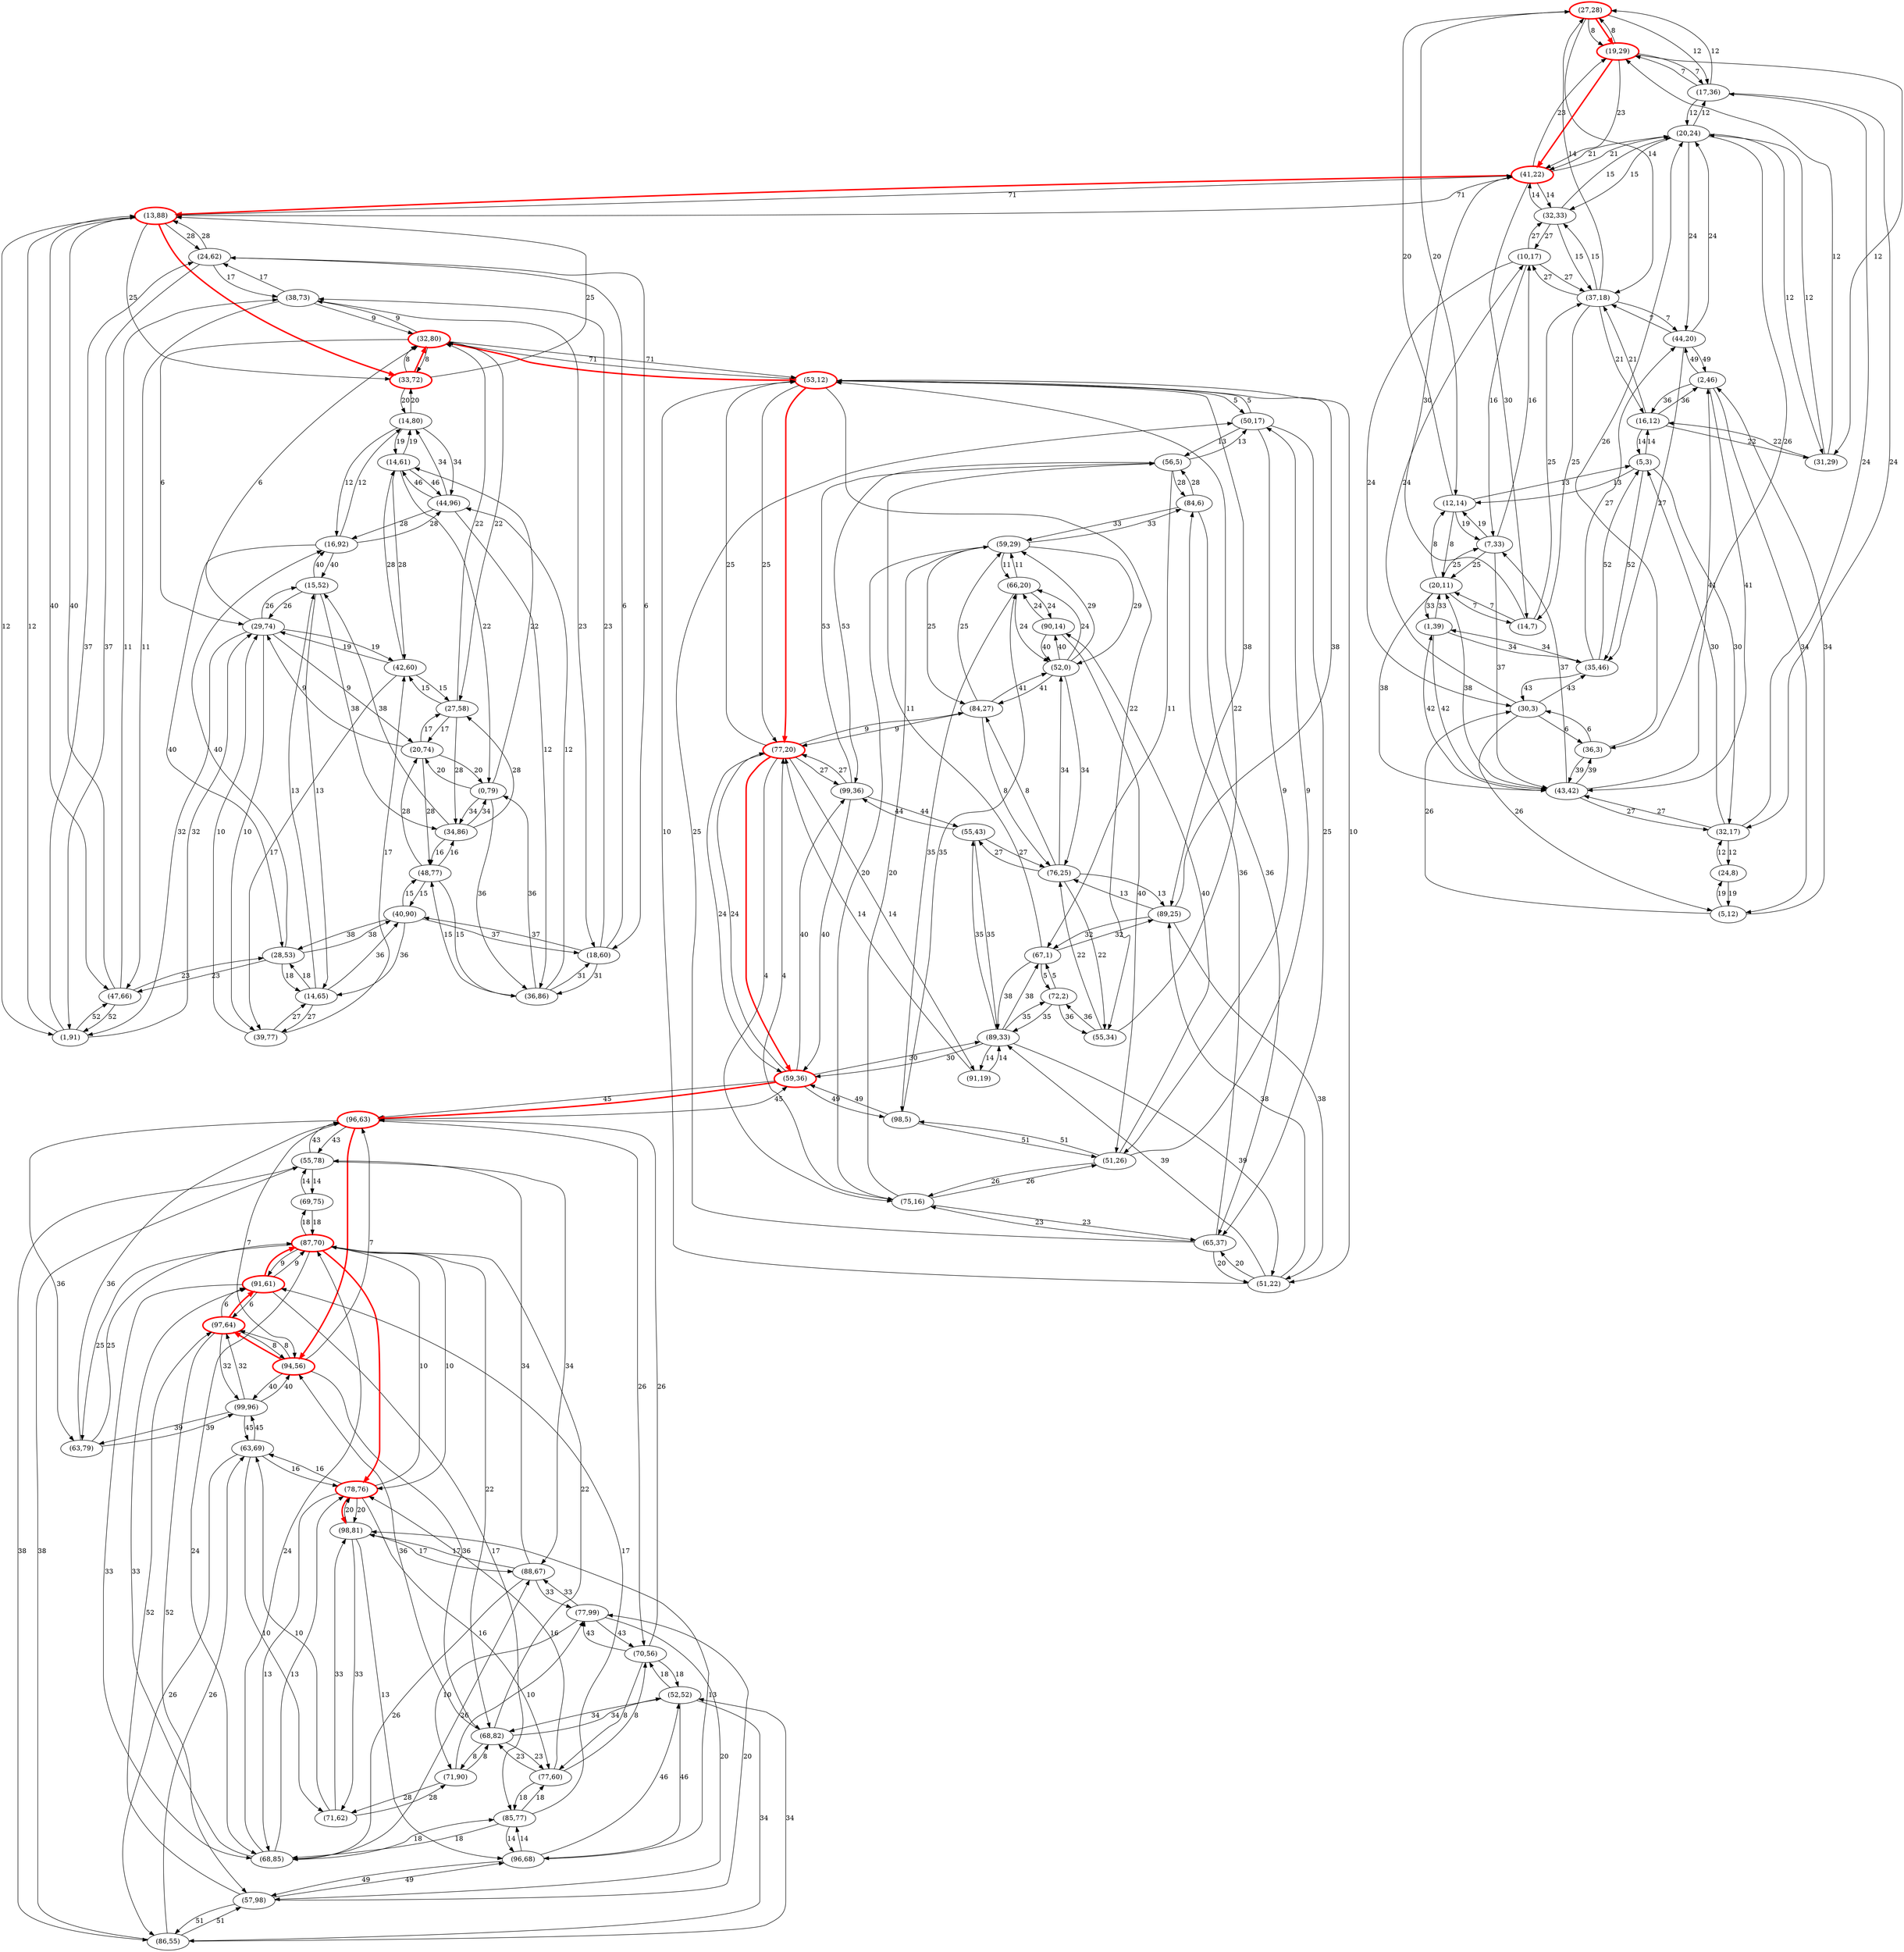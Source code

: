 digraph G{
"(27,28)"[color=red, penwidth=3.0];
"(19,29)"[color=red, penwidth=3.0];
"(41,22)"[color=red, penwidth=3.0];
"(13,88)"[color=red, penwidth=3.0];
"(33,72)"[color=red, penwidth=3.0];
"(32,80)"[color=red, penwidth=3.0];
"(53,12)"[color=red, penwidth=3.0];
"(77,20)"[color=red, penwidth=3.0];
"(59,36)"[color=red, penwidth=3.0];
"(96,63)"[color=red, penwidth=3.0];
"(94,56)"[color=red, penwidth=3.0];
"(97,64)"[color=red, penwidth=3.0];
"(91,61)"[color=red, penwidth=3.0];
"(87,70)"[color=red, penwidth=3.0];
"(78,76)"[color=red, penwidth=3.0];
"(16,12)" ->"(31,29)"[label="22"]; 
"(16,12)" ->"(5,3)"[label="14"]; 
"(16,12)" ->"(2,46)"[label="36"]; 
"(16,12)" ->"(37,18)"[label="21"]; 
"(1,39)" ->"(20,11)"[label="33"]; 
"(1,39)" ->"(43,42)"[label="42"]; 
"(1,39)" ->"(35,46)"[label="34"]; 
"(5,3)" ->"(16,12)"[label="14"]; 
"(5,3)" ->"(32,17)"[label="30"]; 
"(5,3)" ->"(12,14)"[label="13"]; 
"(5,3)" ->"(35,46)"[label="52"]; 
"(14,7)" ->"(20,11)"[label="7"]; 
"(14,7)" ->"(37,18)"[label="25"]; 
"(14,7)" ->"(41,22)"[label="30"]; 
"(35,46)" ->"(1,39)"[label="34"]; 
"(35,46)" ->"(5,3)"[label="52"]; 
"(35,46)" ->"(44,20)"[label="27"]; 
"(35,46)" ->"(30,3)"[label="43"]; 
"(7,33)" ->"(20,11)"[label="25"]; 
"(7,33)" ->"(43,42)"[label="37"]; 
"(7,33)" ->"(12,14)"[label="19"]; 
"(7,33)" ->"(10,17)"[label="16"]; 
"(32,17)" ->"(5,3)"[label="30"]; 
"(32,17)" ->"(17,36)"[label="24"]; 
"(32,17)" ->"(43,42)"[label="27"]; 
"(32,17)" ->"(24,8)"[label="12"]; 
"(19,29)" ->"(17,36)"[label="7"]; 
"(19,29)" ->"(41,22)"[label="23"]; 
"(19,29)" ->"(27,28)"[label="8"]; 
"(19,29)" ->"(31,29)"[label="12"]; 
"(20,11)" ->"(1,39)"[label="33"]; 
"(20,11)" ->"(14,7)"[label="7"]; 
"(20,11)" ->"(7,33)"[label="25"]; 
"(20,11)" ->"(43,42)"[label="38"]; 
"(20,11)" ->"(12,14)"[label="8"]; 
"(24,8)" ->"(32,17)"[label="12"]; 
"(24,8)" ->"(5,12)"[label="19"]; 
"(2,46)" ->"(16,12)"[label="36"]; 
"(2,46)" ->"(44,20)"[label="49"]; 
"(2,46)" ->"(5,12)"[label="34"]; 
"(2,46)" ->"(43,42)"[label="41"]; 
"(41,22)" ->"(19,29)"[label="23"]; 
"(41,22)" ->"(32,33)"[label="14"]; 
"(41,22)" ->"(14,7)"[label="30"]; 
"(41,22)" ->"(20,24)"[label="21"]; 
"(41,22)" ->"(13,88)"[label="71"]; 
"(36,3)" ->"(20,24)"[label="26"]; 
"(36,3)" ->"(30,3)"[label="6"]; 
"(36,3)" ->"(43,42)"[label="39"]; 
"(12,14)" ->"(5,3)"[label="13"]; 
"(12,14)" ->"(20,11)"[label="8"]; 
"(12,14)" ->"(7,33)"[label="19"]; 
"(12,14)" ->"(27,28)"[label="20"]; 
"(10,17)" ->"(7,33)"[label="16"]; 
"(10,17)" ->"(37,18)"[label="27"]; 
"(10,17)" ->"(32,33)"[label="27"]; 
"(10,17)" ->"(30,3)"[label="24"]; 
"(27,28)" ->"(12,14)"[label="20"]; 
"(27,28)" ->"(37,18)"[label="14"]; 
"(27,28)" ->"(19,29)"[label="8"]; 
"(27,28)" ->"(17,36)"[label="12"]; 
"(31,29)" ->"(16,12)"[label="22"]; 
"(31,29)" ->"(19,29)"[label="12"]; 
"(31,29)" ->"(20,24)"[label="12"]; 
"(17,36)" ->"(32,17)"[label="24"]; 
"(17,36)" ->"(19,29)"[label="7"]; 
"(17,36)" ->"(27,28)"[label="12"]; 
"(17,36)" ->"(20,24)"[label="12"]; 
"(32,33)" ->"(41,22)"[label="14"]; 
"(32,33)" ->"(10,17)"[label="27"]; 
"(32,33)" ->"(37,18)"[label="15"]; 
"(32,33)" ->"(20,24)"[label="15"]; 
"(44,20)" ->"(2,46)"[label="49"]; 
"(44,20)" ->"(20,24)"[label="24"]; 
"(44,20)" ->"(35,46)"[label="27"]; 
"(44,20)" ->"(37,18)"[label="7"]; 
"(30,3)" ->"(36,3)"[label="6"]; 
"(30,3)" ->"(10,17)"[label="24"]; 
"(30,3)" ->"(35,46)"[label="43"]; 
"(30,3)" ->"(5,12)"[label="26"]; 
"(5,12)" ->"(24,8)"[label="19"]; 
"(5,12)" ->"(30,3)"[label="26"]; 
"(5,12)" ->"(2,46)"[label="34"]; 
"(20,24)" ->"(36,3)"[label="26"]; 
"(20,24)" ->"(31,29)"[label="12"]; 
"(20,24)" ->"(17,36)"[label="12"]; 
"(20,24)" ->"(44,20)"[label="24"]; 
"(20,24)" ->"(41,22)"[label="21"]; 
"(20,24)" ->"(32,33)"[label="15"]; 
"(43,42)" ->"(1,39)"[label="42"]; 
"(43,42)" ->"(7,33)"[label="37"]; 
"(43,42)" ->"(32,17)"[label="27"]; 
"(43,42)" ->"(20,11)"[label="38"]; 
"(43,42)" ->"(36,3)"[label="39"]; 
"(43,42)" ->"(2,46)"[label="41"]; 
"(37,18)" ->"(14,7)"[label="25"]; 
"(37,18)" ->"(10,17)"[label="27"]; 
"(37,18)" ->"(27,28)"[label="14"]; 
"(37,18)" ->"(32,33)"[label="15"]; 
"(37,18)" ->"(16,12)"[label="21"]; 
"(37,18)" ->"(44,20)"[label="7"]; 
"(1,91)" ->"(29,74)"[label="32"]; 
"(1,91)" ->"(13,88)"[label="12"]; 
"(1,91)" ->"(47,66)"[label="52"]; 
"(1,91)" ->"(24,62)"[label="37"]; 
"(16,92)" ->"(44,96)"[label="28"]; 
"(16,92)" ->"(28,53)"[label="40"]; 
"(16,92)" ->"(15,52)"[label="40"]; 
"(16,92)" ->"(14,80)"[label="12"]; 
"(15,52)" ->"(34,86)"[label="38"]; 
"(15,52)" ->"(16,92)"[label="40"]; 
"(15,52)" ->"(14,65)"[label="13"]; 
"(15,52)" ->"(29,74)"[label="26"]; 
"(48,77)" ->"(36,86)"[label="15"]; 
"(48,77)" ->"(20,74)"[label="28"]; 
"(48,77)" ->"(40,90)"[label="15"]; 
"(48,77)" ->"(34,86)"[label="16"]; 
"(18,60)" ->"(24,62)"[label="6"]; 
"(18,60)" ->"(40,90)"[label="37"]; 
"(18,60)" ->"(36,86)"[label="31"]; 
"(18,60)" ->"(38,73)"[label="23"]; 
"(44,96)" ->"(16,92)"[label="28"]; 
"(44,96)" ->"(14,61)"[label="46"]; 
"(44,96)" ->"(36,86)"[label="12"]; 
"(44,96)" ->"(14,80)"[label="34"]; 
"(39,77)" ->"(42,60)"[label="17"]; 
"(39,77)" ->"(29,74)"[label="10"]; 
"(39,77)" ->"(14,65)"[label="27"]; 
"(27,58)" ->"(32,80)"[label="22"]; 
"(27,58)" ->"(20,74)"[label="17"]; 
"(27,58)" ->"(42,60)"[label="15"]; 
"(27,58)" ->"(34,86)"[label="28"]; 
"(14,61)" ->"(44,96)"[label="46"]; 
"(14,61)" ->"(14,80)"[label="19"]; 
"(14,61)" ->"(42,60)"[label="28"]; 
"(14,61)" ->"(0,79)"[label="22"]; 
"(42,60)" ->"(39,77)"[label="17"]; 
"(42,60)" ->"(14,61)"[label="28"]; 
"(42,60)" ->"(27,58)"[label="15"]; 
"(42,60)" ->"(29,74)"[label="19"]; 
"(33,72)" ->"(13,88)"[label="25"]; 
"(33,72)" ->"(14,80)"[label="20"]; 
"(33,72)" ->"(32,80)"[label="8"]; 
"(13,88)" ->"(1,91)"[label="12"]; 
"(13,88)" ->"(33,72)"[label="25"]; 
"(13,88)" ->"(24,62)"[label="28"]; 
"(13,88)" ->"(47,66)"[label="40"]; 
"(13,88)" ->"(41,22)"[label="71"]; 
"(36,86)" ->"(48,77)"[label="15"]; 
"(36,86)" ->"(44,96)"[label="12"]; 
"(36,86)" ->"(0,79)"[label="36"]; 
"(36,86)" ->"(18,60)"[label="31"]; 
"(14,80)" ->"(14,61)"[label="19"]; 
"(14,80)" ->"(33,72)"[label="20"]; 
"(14,80)" ->"(44,96)"[label="34"]; 
"(14,80)" ->"(16,92)"[label="12"]; 
"(28,53)" ->"(16,92)"[label="40"]; 
"(28,53)" ->"(40,90)"[label="38"]; 
"(28,53)" ->"(14,65)"[label="18"]; 
"(28,53)" ->"(47,66)"[label="23"]; 
"(0,79)" ->"(36,86)"[label="36"]; 
"(0,79)" ->"(34,86)"[label="34"]; 
"(0,79)" ->"(14,61)"[label="22"]; 
"(0,79)" ->"(20,74)"[label="20"]; 
"(47,66)" ->"(13,88)"[label="40"]; 
"(47,66)" ->"(1,91)"[label="52"]; 
"(47,66)" ->"(28,53)"[label="23"]; 
"(47,66)" ->"(38,73)"[label="11"]; 
"(24,62)" ->"(18,60)"[label="6"]; 
"(24,62)" ->"(13,88)"[label="28"]; 
"(24,62)" ->"(1,91)"[label="37"]; 
"(24,62)" ->"(38,73)"[label="17"]; 
"(20,74)" ->"(48,77)"[label="28"]; 
"(20,74)" ->"(27,58)"[label="17"]; 
"(20,74)" ->"(29,74)"[label="9"]; 
"(20,74)" ->"(0,79)"[label="20"]; 
"(40,90)" ->"(18,60)"[label="37"]; 
"(40,90)" ->"(28,53)"[label="38"]; 
"(40,90)" ->"(48,77)"[label="15"]; 
"(40,90)" ->"(14,65)"[label="36"]; 
"(34,86)" ->"(15,52)"[label="38"]; 
"(34,86)" ->"(0,79)"[label="34"]; 
"(34,86)" ->"(27,58)"[label="28"]; 
"(34,86)" ->"(48,77)"[label="16"]; 
"(38,73)" ->"(24,62)"[label="17"]; 
"(38,73)" ->"(18,60)"[label="23"]; 
"(38,73)" ->"(47,66)"[label="11"]; 
"(38,73)" ->"(32,80)"[label="9"]; 
"(14,65)" ->"(28,53)"[label="18"]; 
"(14,65)" ->"(40,90)"[label="36"]; 
"(14,65)" ->"(15,52)"[label="13"]; 
"(14,65)" ->"(39,77)"[label="27"]; 
"(32,80)" ->"(27,58)"[label="22"]; 
"(32,80)" ->"(33,72)"[label="8"]; 
"(32,80)" ->"(38,73)"[label="9"]; 
"(32,80)" ->"(29,74)"[label="6"]; 
"(32,80)" ->"(53,12)"[label="71"]; 
"(29,74)" ->"(1,91)"[label="32"]; 
"(29,74)" ->"(39,77)"[label="10"]; 
"(29,74)" ->"(42,60)"[label="19"]; 
"(29,74)" ->"(20,74)"[label="9"]; 
"(29,74)" ->"(32,80)"[label="6"]; 
"(29,74)" ->"(15,52)"[label="26"]; 
"(90,14)" ->"(66,20)"[label="24"]; 
"(90,14)" ->"(51,26)"[label="40"]; 
"(90,14)" ->"(52,0)"[label="40"]; 
"(98,5)" ->"(66,20)"[label="35"]; 
"(98,5)" ->"(59,36)"[label="49"]; 
"(98,5)" ->"(51,26)"[label="51"]; 
"(55,34)" ->"(53,12)"[label="22"]; 
"(55,34)" ->"(72,2)"[label="36"]; 
"(55,34)" ->"(76,25)"[label="22"]; 
"(91,19)" ->"(89,33)"[label="14"]; 
"(91,19)" ->"(77,20)"[label="14"]; 
"(66,20)" ->"(90,14)"[label="24"]; 
"(66,20)" ->"(98,5)"[label="35"]; 
"(66,20)" ->"(59,29)"[label="11"]; 
"(66,20)" ->"(52,0)"[label="24"]; 
"(75,16)" ->"(59,29)"[label="20"]; 
"(75,16)" ->"(51,26)"[label="26"]; 
"(75,16)" ->"(65,37)"[label="23"]; 
"(75,16)" ->"(77,20)"[label="4"]; 
"(51,22)" ->"(65,37)"[label="20"]; 
"(51,22)" ->"(89,33)"[label="39"]; 
"(51,22)" ->"(89,25)"[label="38"]; 
"(51,22)" ->"(53,12)"[label="10"]; 
"(84,27)" ->"(52,0)"[label="41"]; 
"(84,27)" ->"(77,20)"[label="9"]; 
"(84,27)" ->"(59,29)"[label="25"]; 
"(84,27)" ->"(76,25)"[label="8"]; 
"(84,6)" ->"(59,29)"[label="33"]; 
"(84,6)" ->"(56,5)"[label="28"]; 
"(84,6)" ->"(65,37)"[label="36"]; 
"(51,26)" ->"(90,14)"[label="40"]; 
"(51,26)" ->"(75,16)"[label="26"]; 
"(51,26)" ->"(50,17)"[label="9"]; 
"(51,26)" ->"(98,5)"[label="51"]; 
"(99,36)" ->"(59,36)"[label="40"]; 
"(99,36)" ->"(77,20)"[label="27"]; 
"(99,36)" ->"(55,43)"[label="44"]; 
"(99,36)" ->"(56,5)"[label="53"]; 
"(65,37)" ->"(51,22)"[label="20"]; 
"(65,37)" ->"(84,6)"[label="36"]; 
"(65,37)" ->"(75,16)"[label="23"]; 
"(65,37)" ->"(50,17)"[label="25"]; 
"(59,29)" ->"(66,20)"[label="11"]; 
"(59,29)" ->"(75,16)"[label="20"]; 
"(59,29)" ->"(84,6)"[label="33"]; 
"(59,29)" ->"(52,0)"[label="29"]; 
"(59,29)" ->"(84,27)"[label="25"]; 
"(55,43)" ->"(76,25)"[label="27"]; 
"(55,43)" ->"(99,36)"[label="44"]; 
"(55,43)" ->"(89,33)"[label="35"]; 
"(59,36)" ->"(98,5)"[label="49"]; 
"(59,36)" ->"(99,36)"[label="40"]; 
"(59,36)" ->"(77,20)"[label="24"]; 
"(59,36)" ->"(89,33)"[label="30"]; 
"(59,36)" ->"(96,63)"[label="45"]; 
"(67,1)" ->"(56,5)"[label="11"]; 
"(67,1)" ->"(89,25)"[label="32"]; 
"(67,1)" ->"(72,2)"[label="5"]; 
"(67,1)" ->"(89,33)"[label="38"]; 
"(50,17)" ->"(51,26)"[label="9"]; 
"(50,17)" ->"(53,12)"[label="5"]; 
"(50,17)" ->"(65,37)"[label="25"]; 
"(50,17)" ->"(56,5)"[label="13"]; 
"(56,5)" ->"(84,6)"[label="28"]; 
"(56,5)" ->"(67,1)"[label="11"]; 
"(56,5)" ->"(99,36)"[label="53"]; 
"(56,5)" ->"(50,17)"[label="13"]; 
"(52,0)" ->"(66,20)"[label="24"]; 
"(52,0)" ->"(84,27)"[label="41"]; 
"(52,0)" ->"(59,29)"[label="29"]; 
"(52,0)" ->"(76,25)"[label="34"]; 
"(52,0)" ->"(90,14)"[label="40"]; 
"(77,20)" ->"(91,19)"[label="14"]; 
"(77,20)" ->"(84,27)"[label="9"]; 
"(77,20)" ->"(99,36)"[label="27"]; 
"(77,20)" ->"(59,36)"[label="24"]; 
"(77,20)" ->"(75,16)"[label="4"]; 
"(77,20)" ->"(53,12)"[label="25"]; 
"(72,2)" ->"(55,34)"[label="36"]; 
"(72,2)" ->"(89,33)"[label="35"]; 
"(72,2)" ->"(67,1)"[label="5"]; 
"(89,25)" ->"(67,1)"[label="32"]; 
"(89,25)" ->"(51,22)"[label="38"]; 
"(89,25)" ->"(76,25)"[label="13"]; 
"(89,25)" ->"(53,12)"[label="38"]; 
"(76,25)" ->"(55,43)"[label="27"]; 
"(76,25)" ->"(52,0)"[label="34"]; 
"(76,25)" ->"(89,25)"[label="13"]; 
"(76,25)" ->"(84,27)"[label="8"]; 
"(76,25)" ->"(55,34)"[label="22"]; 
"(53,12)" ->"(55,34)"[label="22"]; 
"(53,12)" ->"(50,17)"[label="5"]; 
"(53,12)" ->"(77,20)"[label="25"]; 
"(53,12)" ->"(51,22)"[label="10"]; 
"(53,12)" ->"(89,25)"[label="38"]; 
"(53,12)" ->"(32,80)"[label="71"]; 
"(89,33)" ->"(91,19)"[label="14"]; 
"(89,33)" ->"(51,22)"[label="39"]; 
"(89,33)" ->"(59,36)"[label="30"]; 
"(89,33)" ->"(72,2)"[label="35"]; 
"(89,33)" ->"(67,1)"[label="38"]; 
"(89,33)" ->"(55,43)"[label="35"]; 
"(94,56)" ->"(97,64)"[label="8"]; 
"(94,56)" ->"(68,82)"[label="36"]; 
"(94,56)" ->"(99,96)"[label="40"]; 
"(94,56)" ->"(96,63)"[label="7"]; 
"(70,56)" ->"(96,63)"[label="26"]; 
"(70,56)" ->"(77,60)"[label="8"]; 
"(70,56)" ->"(52,52)"[label="18"]; 
"(70,56)" ->"(77,99)"[label="43"]; 
"(85,77)" ->"(91,61)"[label="17"]; 
"(85,77)" ->"(77,60)"[label="18"]; 
"(85,77)" ->"(96,68)"[label="14"]; 
"(85,77)" ->"(68,85)"[label="18"]; 
"(99,96)" ->"(94,56)"[label="40"]; 
"(99,96)" ->"(63,69)"[label="45"]; 
"(99,96)" ->"(97,64)"[label="32"]; 
"(99,96)" ->"(63,79)"[label="39"]; 
"(63,69)" ->"(99,96)"[label="45"]; 
"(63,69)" ->"(86,55)"[label="26"]; 
"(63,69)" ->"(78,76)"[label="16"]; 
"(63,69)" ->"(71,62)"[label="10"]; 
"(97,64)" ->"(94,56)"[label="8"]; 
"(97,64)" ->"(99,96)"[label="32"]; 
"(97,64)" ->"(57,98)"[label="52"]; 
"(97,64)" ->"(91,61)"[label="6"]; 
"(86,55)" ->"(63,69)"[label="26"]; 
"(86,55)" ->"(52,52)"[label="34"]; 
"(86,55)" ->"(57,98)"[label="51"]; 
"(86,55)" ->"(55,78)"[label="38"]; 
"(71,90)" ->"(68,82)"[label="8"]; 
"(71,90)" ->"(77,99)"[label="10"]; 
"(71,90)" ->"(71,62)"[label="28"]; 
"(57,98)" ->"(97,64)"[label="52"]; 
"(57,98)" ->"(86,55)"[label="51"]; 
"(57,98)" ->"(77,99)"[label="20"]; 
"(57,98)" ->"(96,68)"[label="49"]; 
"(63,79)" ->"(87,70)"[label="25"]; 
"(63,79)" ->"(99,96)"[label="39"]; 
"(63,79)" ->"(96,63)"[label="36"]; 
"(52,52)" ->"(86,55)"[label="34"]; 
"(52,52)" ->"(70,56)"[label="18"]; 
"(52,52)" ->"(96,68)"[label="46"]; 
"(52,52)" ->"(68,82)"[label="34"]; 
"(55,78)" ->"(86,55)"[label="38"]; 
"(55,78)" ->"(96,63)"[label="43"]; 
"(55,78)" ->"(88,67)"[label="34"]; 
"(55,78)" ->"(69,75)"[label="14"]; 
"(77,60)" ->"(70,56)"[label="8"]; 
"(77,60)" ->"(85,77)"[label="18"]; 
"(77,60)" ->"(68,82)"[label="23"]; 
"(77,60)" ->"(78,76)"[label="16"]; 
"(91,61)" ->"(85,77)"[label="17"]; 
"(91,61)" ->"(97,64)"[label="6"]; 
"(91,61)" ->"(87,70)"[label="9"]; 
"(91,61)" ->"(68,85)"[label="33"]; 
"(68,82)" ->"(94,56)"[label="36"]; 
"(68,82)" ->"(71,90)"[label="8"]; 
"(68,82)" ->"(77,60)"[label="23"]; 
"(68,82)" ->"(52,52)"[label="34"]; 
"(68,82)" ->"(87,70)"[label="22"]; 
"(96,63)" ->"(70,56)"[label="26"]; 
"(96,63)" ->"(55,78)"[label="43"]; 
"(96,63)" ->"(63,79)"[label="36"]; 
"(96,63)" ->"(94,56)"[label="7"]; 
"(96,63)" ->"(59,36)"[label="45"]; 
"(88,67)" ->"(68,85)"[label="26"]; 
"(88,67)" ->"(55,78)"[label="34"]; 
"(88,67)" ->"(77,99)"[label="33"]; 
"(88,67)" ->"(98,81)"[label="17"]; 
"(69,75)" ->"(55,78)"[label="14"]; 
"(69,75)" ->"(87,70)"[label="18"]; 
"(96,68)" ->"(57,98)"[label="49"]; 
"(96,68)" ->"(52,52)"[label="46"]; 
"(96,68)" ->"(85,77)"[label="14"]; 
"(96,68)" ->"(98,81)"[label="13"]; 
"(71,62)" ->"(63,69)"[label="10"]; 
"(71,62)" ->"(71,90)"[label="28"]; 
"(71,62)" ->"(98,81)"[label="33"]; 
"(87,70)" ->"(63,79)"[label="25"]; 
"(87,70)" ->"(91,61)"[label="9"]; 
"(87,70)" ->"(68,82)"[label="22"]; 
"(87,70)" ->"(69,75)"[label="18"]; 
"(87,70)" ->"(78,76)"[label="10"]; 
"(87,70)" ->"(68,85)"[label="24"]; 
"(78,76)" ->"(63,69)"[label="16"]; 
"(78,76)" ->"(77,60)"[label="16"]; 
"(78,76)" ->"(87,70)"[label="10"]; 
"(78,76)" ->"(98,81)"[label="20"]; 
"(78,76)" ->"(68,85)"[label="13"]; 
"(77,99)" ->"(71,90)"[label="10"]; 
"(77,99)" ->"(57,98)"[label="20"]; 
"(77,99)" ->"(70,56)"[label="43"]; 
"(77,99)" ->"(88,67)"[label="33"]; 
"(68,85)" ->"(88,67)"[label="26"]; 
"(68,85)" ->"(87,70)"[label="24"]; 
"(68,85)" ->"(78,76)"[label="13"]; 
"(68,85)" ->"(91,61)"[label="33"]; 
"(68,85)" ->"(85,77)"[label="18"]; 
"(98,81)" ->"(96,68)"[label="13"]; 
"(98,81)" ->"(78,76)"[label="20"]; 
"(98,81)" ->"(88,67)"[label="17"]; 
"(98,81)" ->"(71,62)"[label="33"]; 
"(27,28)" ->"(19,29)" [color=red, penwidth=3.0]; 
"(19,29)" ->"(41,22)" [color=red, penwidth=3.0]; 
"(41,22)" ->"(13,88)" [color=red, penwidth=3.0]; 
"(13,88)" ->"(33,72)" [color=red, penwidth=3.0]; 
"(33,72)" ->"(32,80)" [color=red, penwidth=3.0]; 
"(32,80)" ->"(53,12)" [color=red, penwidth=3.0]; 
"(53,12)" ->"(77,20)" [color=red, penwidth=3.0]; 
"(77,20)" ->"(59,36)" [color=red, penwidth=3.0]; 
"(59,36)" ->"(96,63)" [color=red, penwidth=3.0]; 
"(96,63)" ->"(94,56)" [color=red, penwidth=3.0]; 
"(94,56)" ->"(97,64)" [color=red, penwidth=3.0]; 
"(97,64)" ->"(91,61)" [color=red, penwidth=3.0]; 
"(91,61)" ->"(87,70)" [color=red, penwidth=3.0]; 
"(87,70)" ->"(78,76)" [color=red, penwidth=3.0]; 
"(78,76)" ->"(98,81)" [color=red, penwidth=3.0]; 
}
